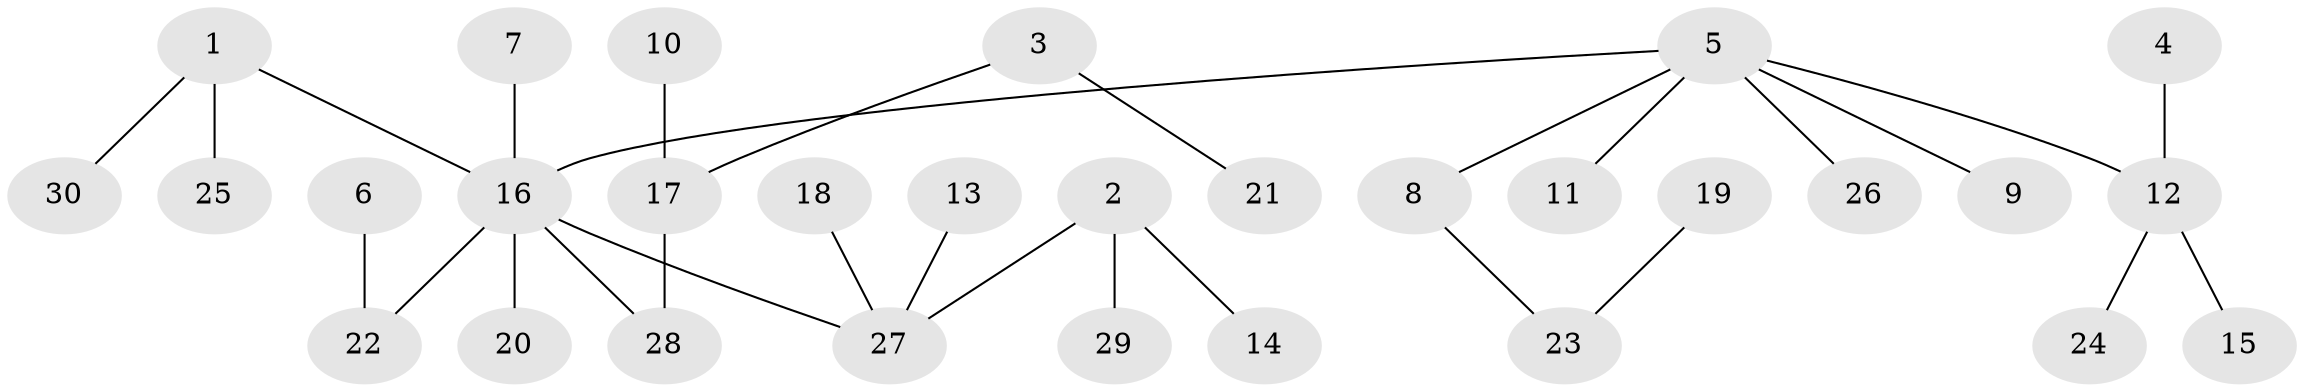 // original degree distribution, {1: 0.47540983606557374, 4: 0.06557377049180328, 7: 0.03278688524590164, 3: 0.09836065573770492, 2: 0.3114754098360656, 5: 0.01639344262295082}
// Generated by graph-tools (version 1.1) at 2025/50/03/09/25 03:50:16]
// undirected, 30 vertices, 29 edges
graph export_dot {
graph [start="1"]
  node [color=gray90,style=filled];
  1;
  2;
  3;
  4;
  5;
  6;
  7;
  8;
  9;
  10;
  11;
  12;
  13;
  14;
  15;
  16;
  17;
  18;
  19;
  20;
  21;
  22;
  23;
  24;
  25;
  26;
  27;
  28;
  29;
  30;
  1 -- 16 [weight=1.0];
  1 -- 25 [weight=1.0];
  1 -- 30 [weight=1.0];
  2 -- 14 [weight=1.0];
  2 -- 27 [weight=1.0];
  2 -- 29 [weight=1.0];
  3 -- 17 [weight=1.0];
  3 -- 21 [weight=1.0];
  4 -- 12 [weight=1.0];
  5 -- 8 [weight=1.0];
  5 -- 9 [weight=1.0];
  5 -- 11 [weight=1.0];
  5 -- 12 [weight=1.0];
  5 -- 16 [weight=1.0];
  5 -- 26 [weight=1.0];
  6 -- 22 [weight=1.0];
  7 -- 16 [weight=1.0];
  8 -- 23 [weight=1.0];
  10 -- 17 [weight=1.0];
  12 -- 15 [weight=1.0];
  12 -- 24 [weight=1.0];
  13 -- 27 [weight=1.0];
  16 -- 20 [weight=1.0];
  16 -- 22 [weight=1.0];
  16 -- 27 [weight=1.0];
  16 -- 28 [weight=1.0];
  17 -- 28 [weight=1.0];
  18 -- 27 [weight=1.0];
  19 -- 23 [weight=1.0];
}

